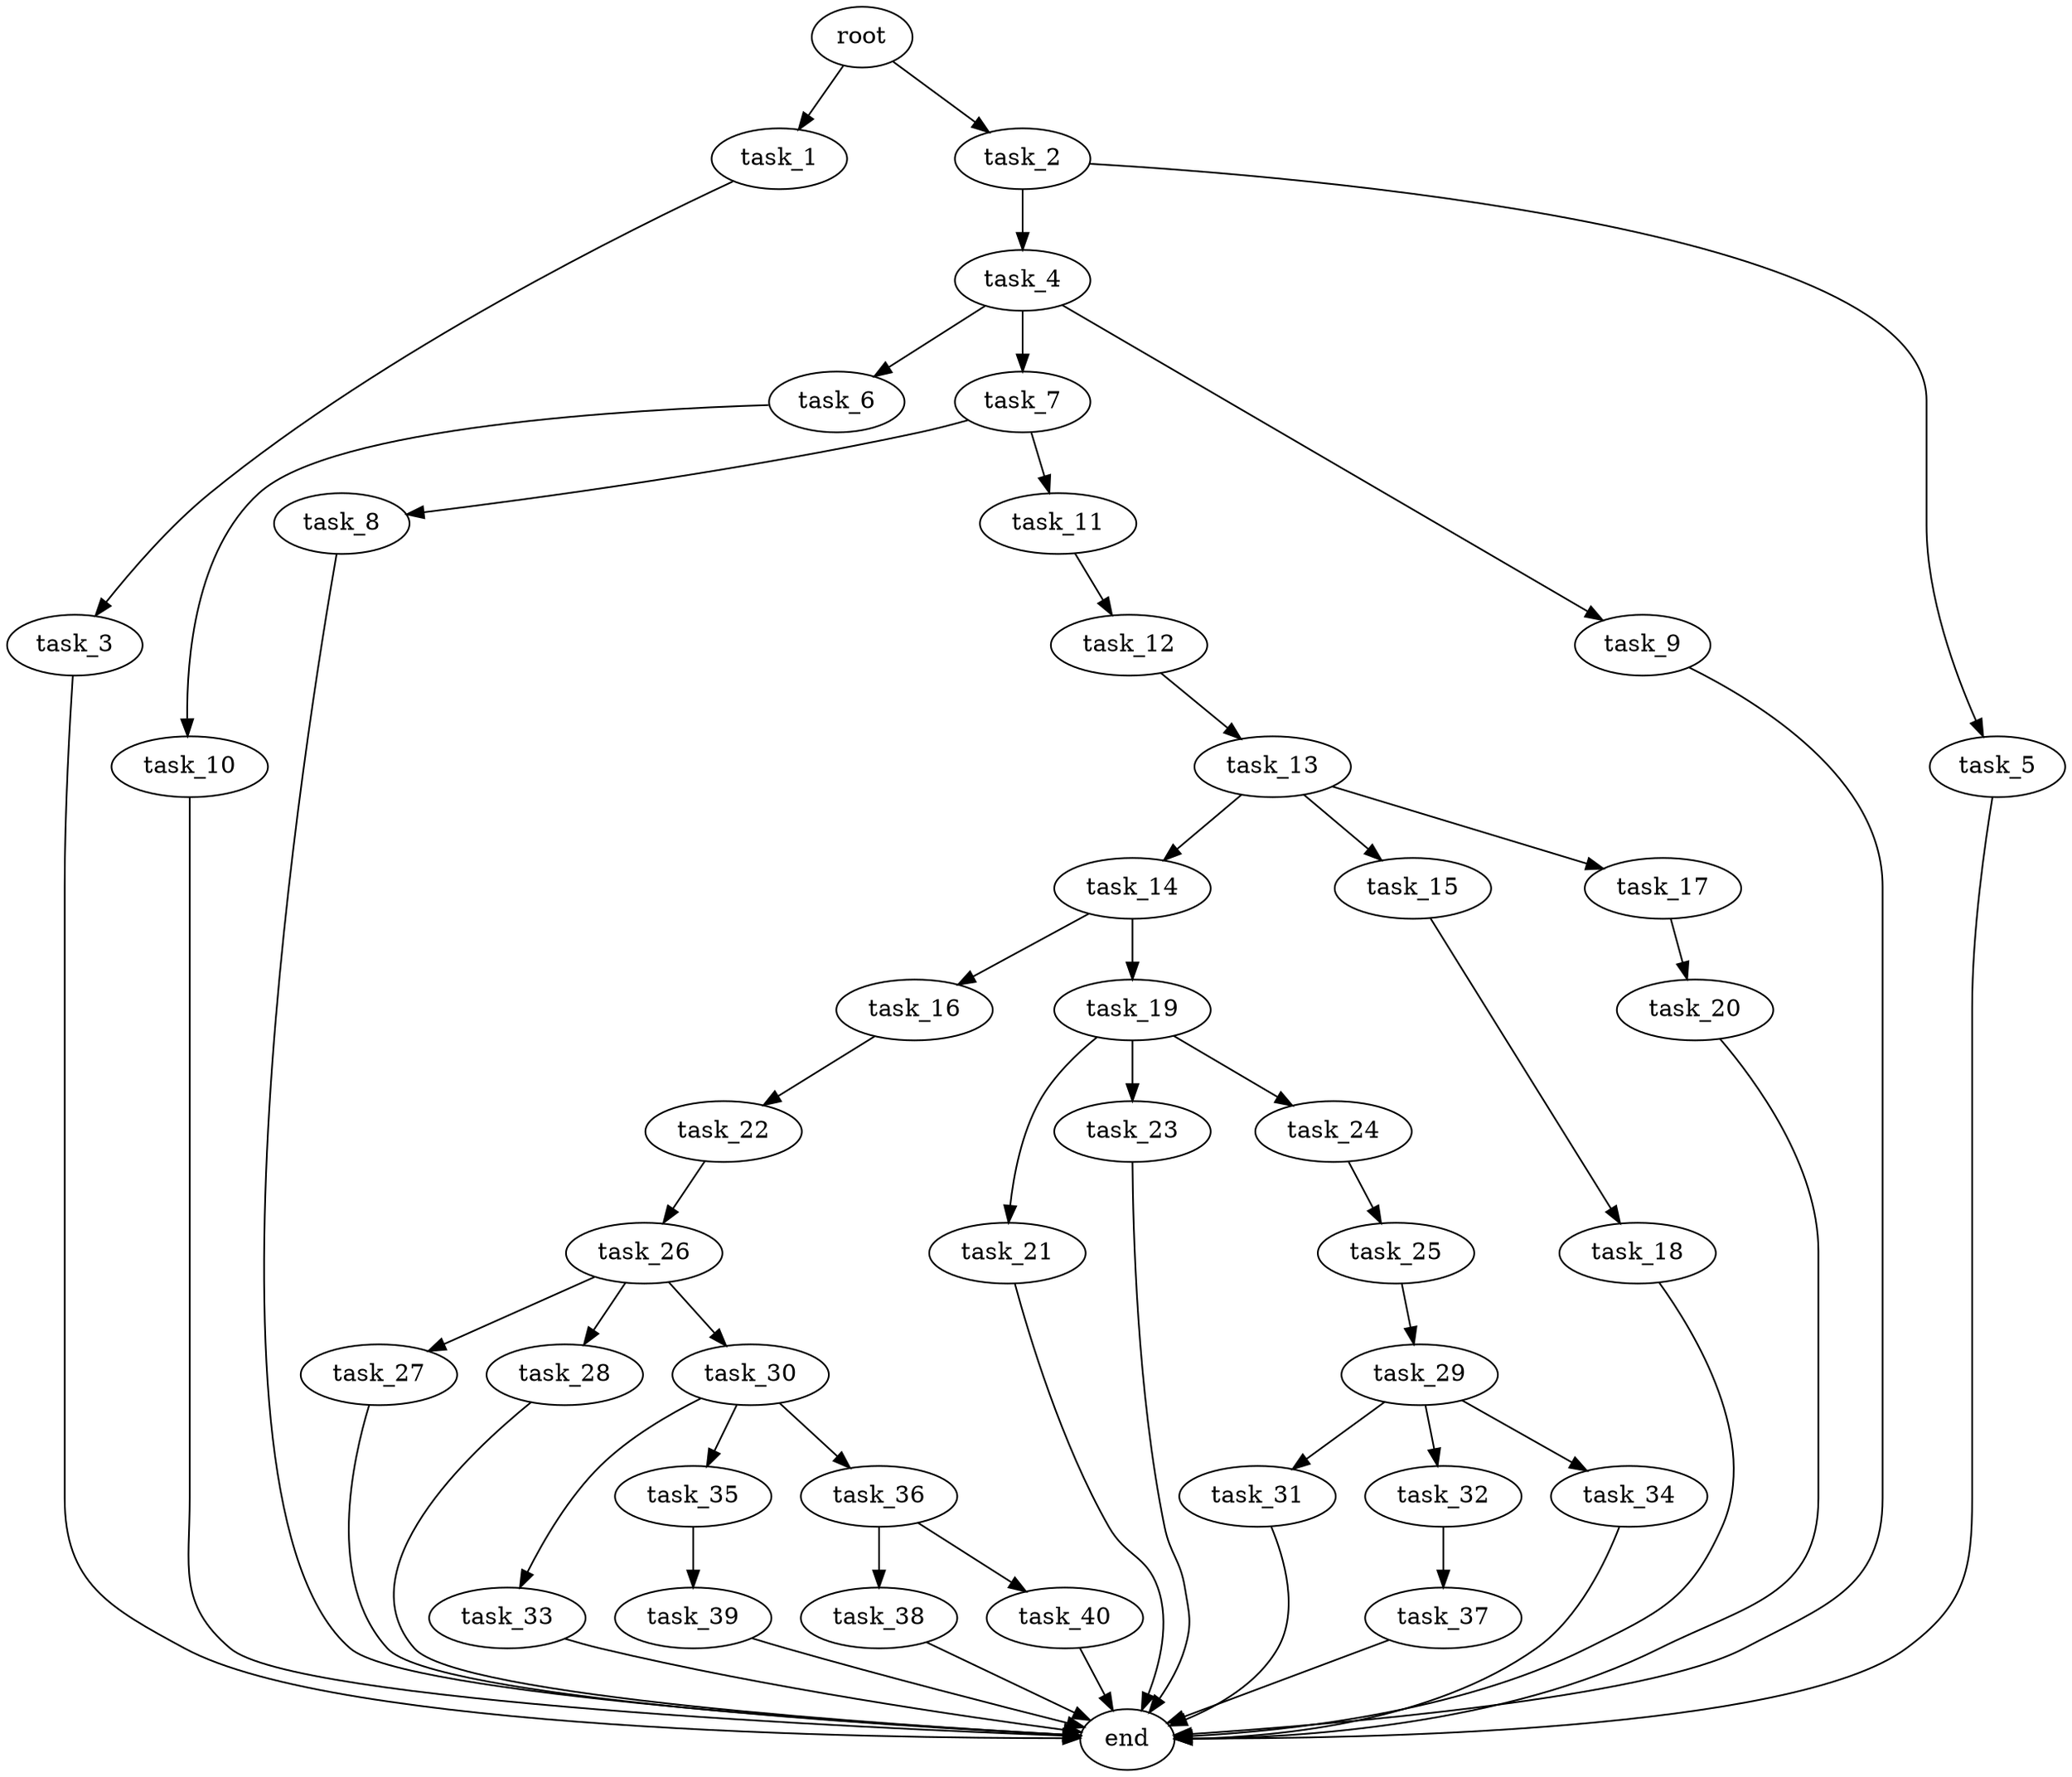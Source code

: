 digraph G {
  root [size="0.000000e+00"];
  task_1 [size="3.093991e+10"];
  task_2 [size="8.663679e+10"];
  task_3 [size="5.887427e+10"];
  task_4 [size="8.320743e+10"];
  task_5 [size="7.901265e+10"];
  task_6 [size="3.496572e+09"];
  task_7 [size="1.986359e+10"];
  task_8 [size="7.731174e+10"];
  task_9 [size="1.700001e+09"];
  task_10 [size="8.353175e+10"];
  task_11 [size="4.043373e+10"];
  task_12 [size="1.824612e+10"];
  task_13 [size="3.701213e+10"];
  task_14 [size="8.155988e+10"];
  task_15 [size="9.434641e+10"];
  task_16 [size="9.525016e+10"];
  task_17 [size="5.883675e+10"];
  task_18 [size="4.375911e+10"];
  task_19 [size="7.462542e+09"];
  task_20 [size="1.964320e+09"];
  task_21 [size="6.890627e+10"];
  task_22 [size="4.359681e+10"];
  task_23 [size="9.724469e+10"];
  task_24 [size="6.684751e+10"];
  task_25 [size="4.221396e+10"];
  task_26 [size="9.211833e+09"];
  task_27 [size="1.314061e+09"];
  task_28 [size="6.473401e+10"];
  task_29 [size="9.161483e+10"];
  task_30 [size="2.991609e+10"];
  task_31 [size="8.663309e+09"];
  task_32 [size="9.038724e+09"];
  task_33 [size="8.407394e+10"];
  task_34 [size="9.931182e+10"];
  task_35 [size="2.248730e+10"];
  task_36 [size="2.822643e+10"];
  task_37 [size="8.077821e+10"];
  task_38 [size="5.416997e+10"];
  task_39 [size="1.006615e+10"];
  task_40 [size="6.141571e+10"];
  end [size="0.000000e+00"];

  root -> task_1 [size="1.000000e-12"];
  root -> task_2 [size="1.000000e-12"];
  task_1 -> task_3 [size="5.887427e+08"];
  task_2 -> task_4 [size="8.320743e+08"];
  task_2 -> task_5 [size="7.901265e+08"];
  task_3 -> end [size="1.000000e-12"];
  task_4 -> task_6 [size="3.496572e+07"];
  task_4 -> task_7 [size="1.986359e+08"];
  task_4 -> task_9 [size="1.700001e+07"];
  task_5 -> end [size="1.000000e-12"];
  task_6 -> task_10 [size="8.353175e+08"];
  task_7 -> task_8 [size="7.731174e+08"];
  task_7 -> task_11 [size="4.043373e+08"];
  task_8 -> end [size="1.000000e-12"];
  task_9 -> end [size="1.000000e-12"];
  task_10 -> end [size="1.000000e-12"];
  task_11 -> task_12 [size="1.824612e+08"];
  task_12 -> task_13 [size="3.701213e+08"];
  task_13 -> task_14 [size="8.155988e+08"];
  task_13 -> task_15 [size="9.434641e+08"];
  task_13 -> task_17 [size="5.883675e+08"];
  task_14 -> task_16 [size="9.525016e+08"];
  task_14 -> task_19 [size="7.462542e+07"];
  task_15 -> task_18 [size="4.375911e+08"];
  task_16 -> task_22 [size="4.359681e+08"];
  task_17 -> task_20 [size="1.964320e+07"];
  task_18 -> end [size="1.000000e-12"];
  task_19 -> task_21 [size="6.890627e+08"];
  task_19 -> task_23 [size="9.724469e+08"];
  task_19 -> task_24 [size="6.684751e+08"];
  task_20 -> end [size="1.000000e-12"];
  task_21 -> end [size="1.000000e-12"];
  task_22 -> task_26 [size="9.211833e+07"];
  task_23 -> end [size="1.000000e-12"];
  task_24 -> task_25 [size="4.221396e+08"];
  task_25 -> task_29 [size="9.161483e+08"];
  task_26 -> task_27 [size="1.314061e+07"];
  task_26 -> task_28 [size="6.473401e+08"];
  task_26 -> task_30 [size="2.991609e+08"];
  task_27 -> end [size="1.000000e-12"];
  task_28 -> end [size="1.000000e-12"];
  task_29 -> task_31 [size="8.663309e+07"];
  task_29 -> task_32 [size="9.038724e+07"];
  task_29 -> task_34 [size="9.931182e+08"];
  task_30 -> task_33 [size="8.407394e+08"];
  task_30 -> task_35 [size="2.248730e+08"];
  task_30 -> task_36 [size="2.822643e+08"];
  task_31 -> end [size="1.000000e-12"];
  task_32 -> task_37 [size="8.077821e+08"];
  task_33 -> end [size="1.000000e-12"];
  task_34 -> end [size="1.000000e-12"];
  task_35 -> task_39 [size="1.006615e+08"];
  task_36 -> task_38 [size="5.416997e+08"];
  task_36 -> task_40 [size="6.141571e+08"];
  task_37 -> end [size="1.000000e-12"];
  task_38 -> end [size="1.000000e-12"];
  task_39 -> end [size="1.000000e-12"];
  task_40 -> end [size="1.000000e-12"];
}
